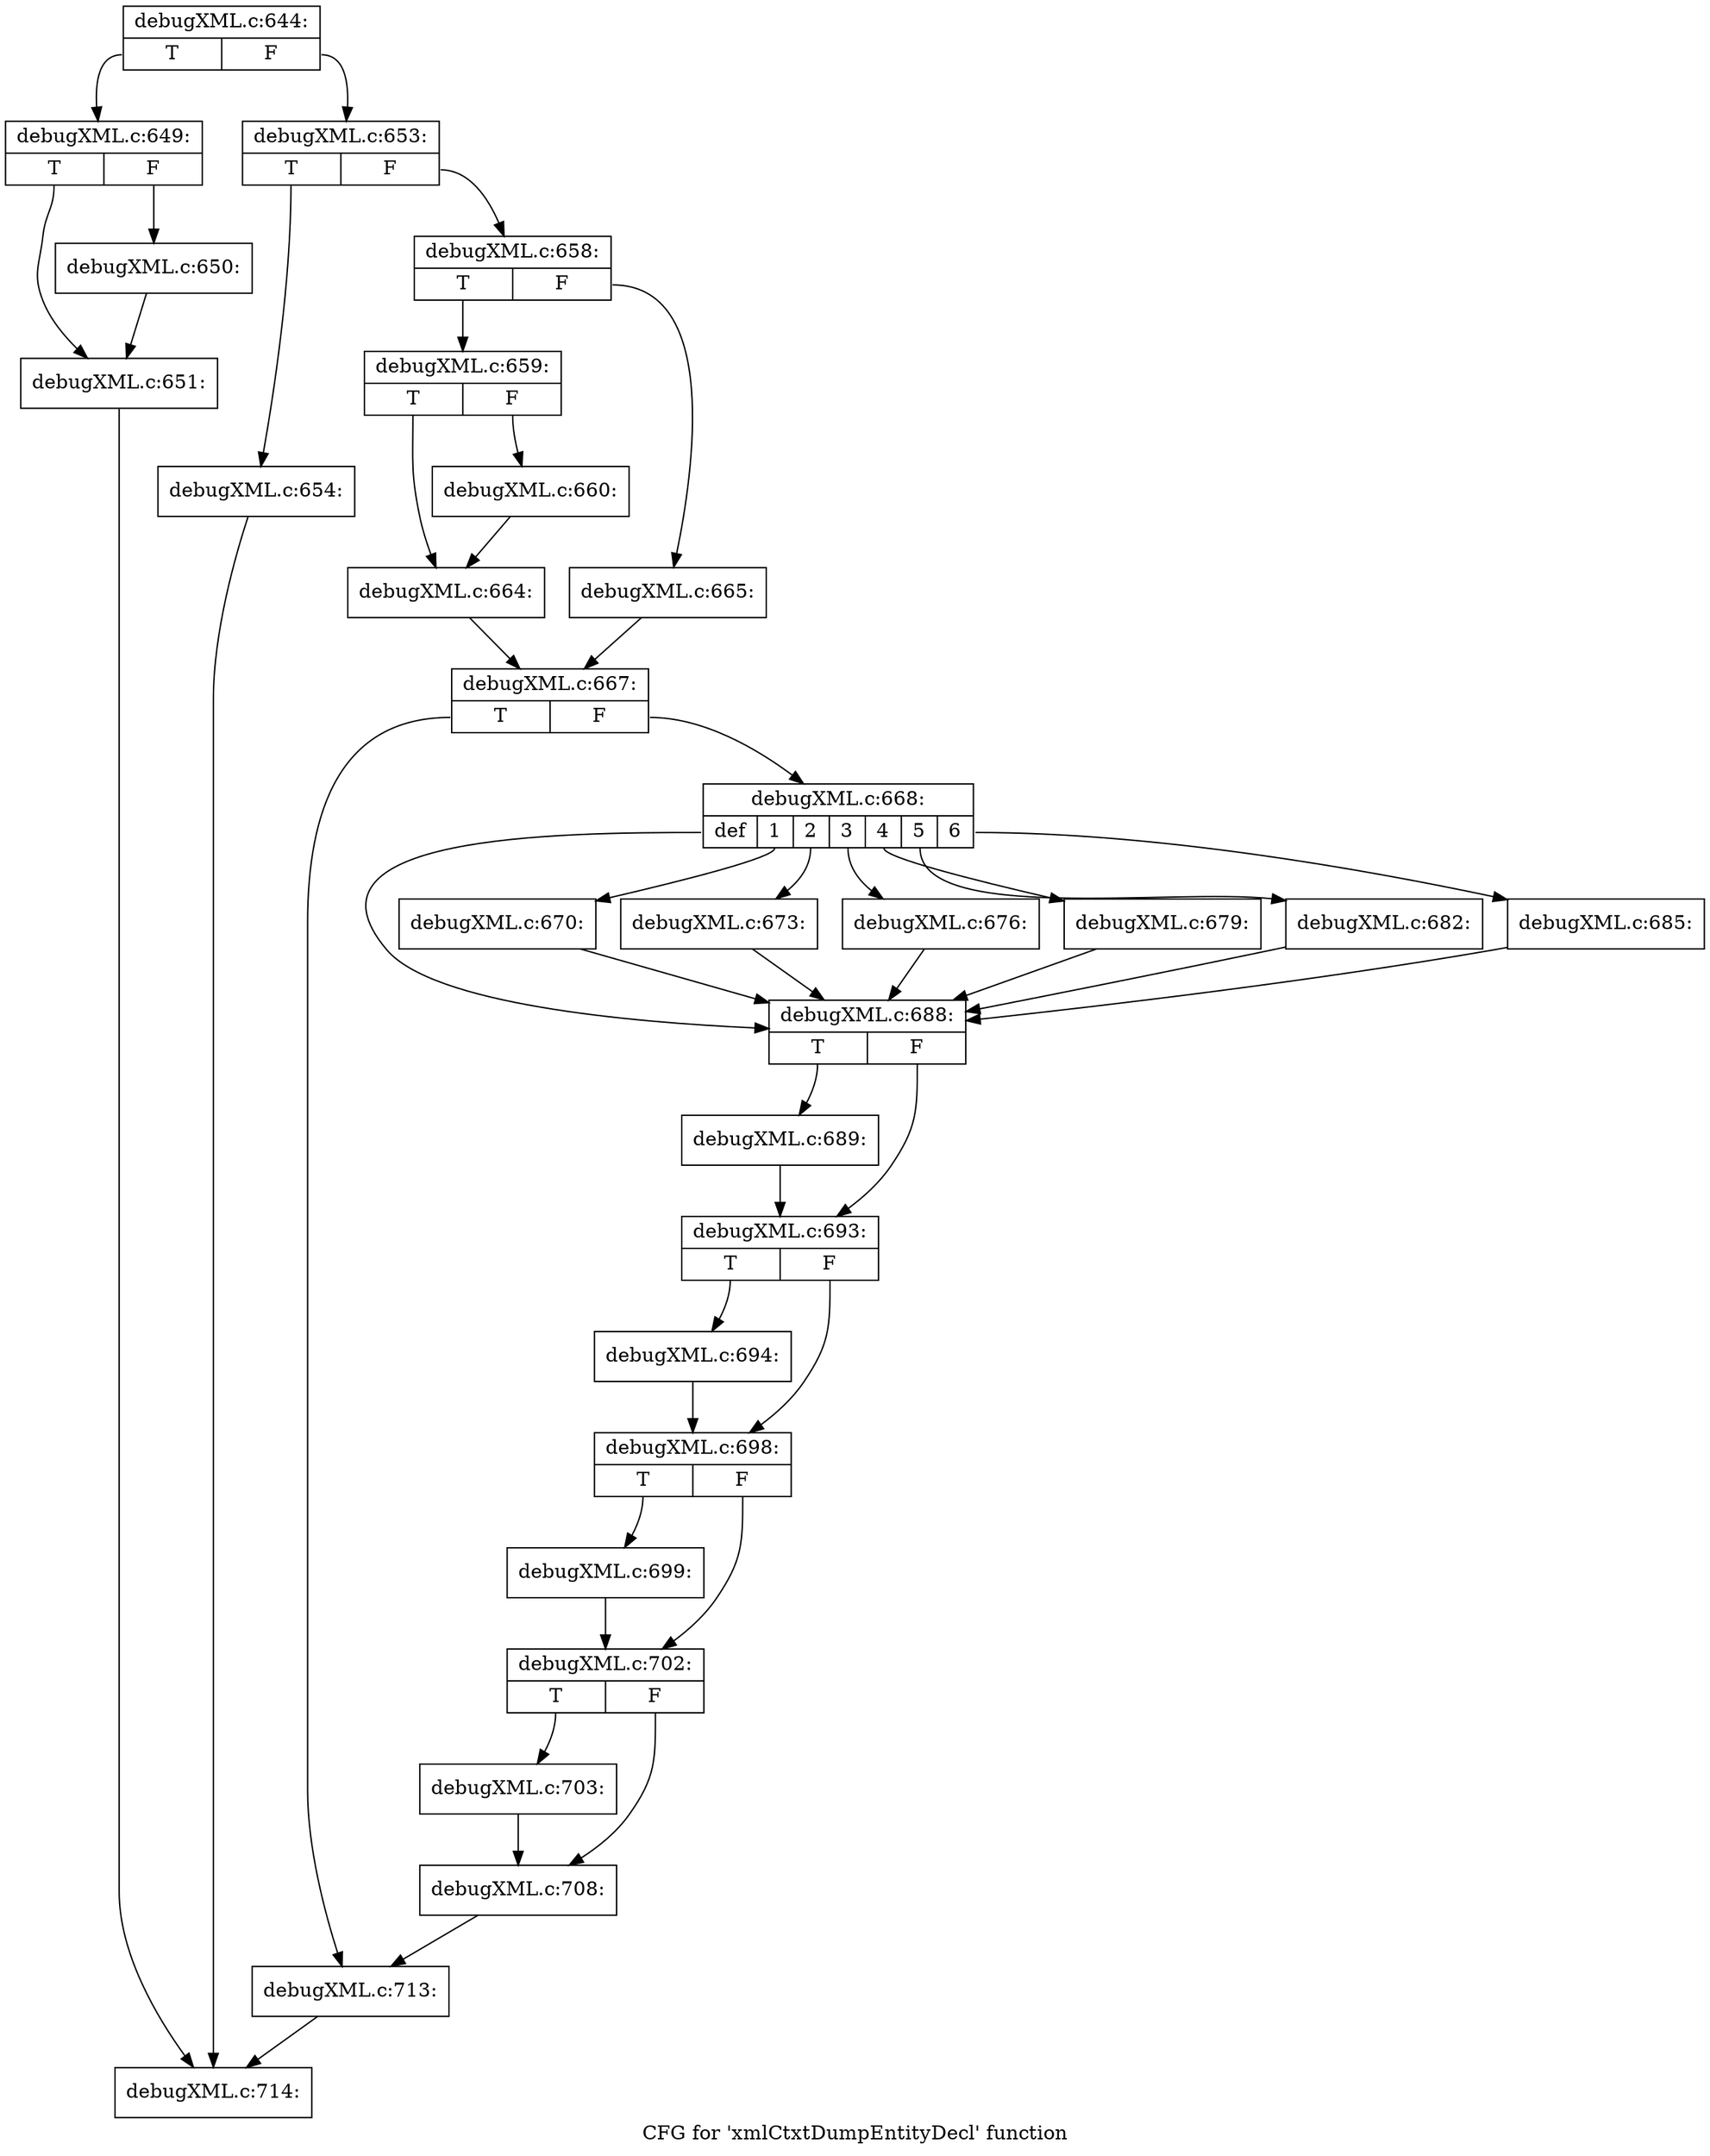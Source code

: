 digraph "CFG for 'xmlCtxtDumpEntityDecl' function" {
	label="CFG for 'xmlCtxtDumpEntityDecl' function";

	Node0x4b333e0 [shape=record,label="{debugXML.c:644:|{<s0>T|<s1>F}}"];
	Node0x4b333e0:s0 -> Node0x4b338f0;
	Node0x4b333e0:s1 -> Node0x4b33940;
	Node0x4b338f0 [shape=record,label="{debugXML.c:649:|{<s0>T|<s1>F}}"];
	Node0x4b338f0:s0 -> Node0x4a68820;
	Node0x4b338f0:s1 -> Node0x4a67c80;
	Node0x4a67c80 [shape=record,label="{debugXML.c:650:}"];
	Node0x4a67c80 -> Node0x4a68820;
	Node0x4a68820 [shape=record,label="{debugXML.c:651:}"];
	Node0x4a68820 -> Node0x4a67cd0;
	Node0x4b33940 [shape=record,label="{debugXML.c:653:|{<s0>T|<s1>F}}"];
	Node0x4b33940:s0 -> Node0x4a691a0;
	Node0x4b33940:s1 -> Node0x4a691f0;
	Node0x4a691a0 [shape=record,label="{debugXML.c:654:}"];
	Node0x4a691a0 -> Node0x4a67cd0;
	Node0x4a691f0 [shape=record,label="{debugXML.c:658:|{<s0>T|<s1>F}}"];
	Node0x4a691f0:s0 -> Node0x4a69b70;
	Node0x4a691f0:s1 -> Node0x4a69c10;
	Node0x4a69b70 [shape=record,label="{debugXML.c:659:|{<s0>T|<s1>F}}"];
	Node0x4a69b70:s0 -> Node0x4a6a150;
	Node0x4a69b70:s1 -> Node0x4a6a100;
	Node0x4a6a100 [shape=record,label="{debugXML.c:660:}"];
	Node0x4a6a100 -> Node0x4a6a150;
	Node0x4a6a150 [shape=record,label="{debugXML.c:664:}"];
	Node0x4a6a150 -> Node0x4a69bc0;
	Node0x4a69c10 [shape=record,label="{debugXML.c:665:}"];
	Node0x4a69c10 -> Node0x4a69bc0;
	Node0x4a69bc0 [shape=record,label="{debugXML.c:667:|{<s0>T|<s1>F}}"];
	Node0x4a69bc0:s0 -> Node0x4a6b580;
	Node0x4a69bc0:s1 -> Node0x4a6b530;
	Node0x4a6b530 [shape=record,label="{debugXML.c:668:|{<s0>def|<s1>1|<s2>2|<s3>3|<s4>4|<s5>5|<s6>6}}"];
	Node0x4a6b530:s0 -> Node0x4a6b940;
	Node0x4a6b530:s1 -> Node0x4a6be90;
	Node0x4a6b530:s2 -> Node0x4a6c3d0;
	Node0x4a6b530:s3 -> Node0x4a6c910;
	Node0x4a6b530:s4 -> Node0x4a6ce50;
	Node0x4a6b530:s5 -> Node0x4a6d390;
	Node0x4a6b530:s6 -> Node0x4b58030;
	Node0x4a6be90 [shape=record,label="{debugXML.c:670:}"];
	Node0x4a6be90 -> Node0x4a6b940;
	Node0x4a6c3d0 [shape=record,label="{debugXML.c:673:}"];
	Node0x4a6c3d0 -> Node0x4a6b940;
	Node0x4a6c910 [shape=record,label="{debugXML.c:676:}"];
	Node0x4a6c910 -> Node0x4a6b940;
	Node0x4a6ce50 [shape=record,label="{debugXML.c:679:}"];
	Node0x4a6ce50 -> Node0x4a6b940;
	Node0x4a6d390 [shape=record,label="{debugXML.c:682:}"];
	Node0x4a6d390 -> Node0x4a6b940;
	Node0x4b58030 [shape=record,label="{debugXML.c:685:}"];
	Node0x4b58030 -> Node0x4a6b940;
	Node0x4a6b940 [shape=record,label="{debugXML.c:688:|{<s0>T|<s1>F}}"];
	Node0x4a6b940:s0 -> Node0x4a6bb50;
	Node0x4a6b940:s1 -> Node0x4b58670;
	Node0x4a6bb50 [shape=record,label="{debugXML.c:689:}"];
	Node0x4a6bb50 -> Node0x4b58670;
	Node0x4b58670 [shape=record,label="{debugXML.c:693:|{<s0>T|<s1>F}}"];
	Node0x4b58670:s0 -> Node0x4b593d0;
	Node0x4b58670:s1 -> Node0x4b59420;
	Node0x4b593d0 [shape=record,label="{debugXML.c:694:}"];
	Node0x4b593d0 -> Node0x4b59420;
	Node0x4b59420 [shape=record,label="{debugXML.c:698:|{<s0>T|<s1>F}}"];
	Node0x4b59420:s0 -> Node0x4b5a100;
	Node0x4b59420:s1 -> Node0x4b5a150;
	Node0x4b5a100 [shape=record,label="{debugXML.c:699:}"];
	Node0x4b5a100 -> Node0x4b5a150;
	Node0x4b5a150 [shape=record,label="{debugXML.c:702:|{<s0>T|<s1>F}}"];
	Node0x4b5a150:s0 -> Node0x4b5ae90;
	Node0x4b5a150:s1 -> Node0x4b5aee0;
	Node0x4b5ae90 [shape=record,label="{debugXML.c:703:}"];
	Node0x4b5ae90 -> Node0x4b5aee0;
	Node0x4b5aee0 [shape=record,label="{debugXML.c:708:}"];
	Node0x4b5aee0 -> Node0x4a6b580;
	Node0x4a6b580 [shape=record,label="{debugXML.c:713:}"];
	Node0x4a6b580 -> Node0x4a67cd0;
	Node0x4a67cd0 [shape=record,label="{debugXML.c:714:}"];
}
